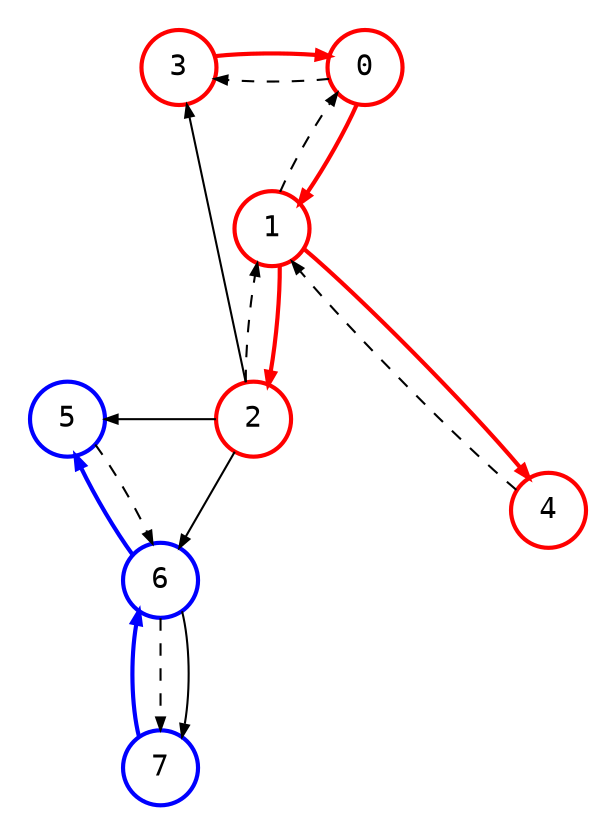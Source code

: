 digraph {
    node [shape=circle, fontname="monospace"];
    edge [arrowsize=0.6, fontname="monospace", fontsize=9];
    layout=circo;
    scale=1.0;
    normalize=true;
    pad=0.2;
    splines=line;

    3 [style="bold"; color=red];
    0, 1, 2, 4 [style=bold, color=red];
    7 [style=bold; color=blue];
    6, 5 [style=bold, color=blue];

    3 -> 0 [style=bold; color=red];
    0 -> 1 [style=bold; color=red];
    1 -> 2 [style=bold; color=red];
    1 -> 4 [style=bold; color=red];
    2 -> 3 [color="#bbb"];
    2 -> 5 [color="#bbb"];
    2 -> 6 [color="#bbb"];
    6 -> 5 [style=bold; color=blue];
    6 -> 7 [color="#bbb"];
    7 -> 6 [style=bold; color=blue];
    4 -> 1 [style=dashed];
    2 -> 1 [style=dashed];
    1 -> 0 [style=dashed];
    0 -> 3 [style=dashed];
    5 -> 6 [style=dashed];
    6 -> 7 [style=dashed];
}